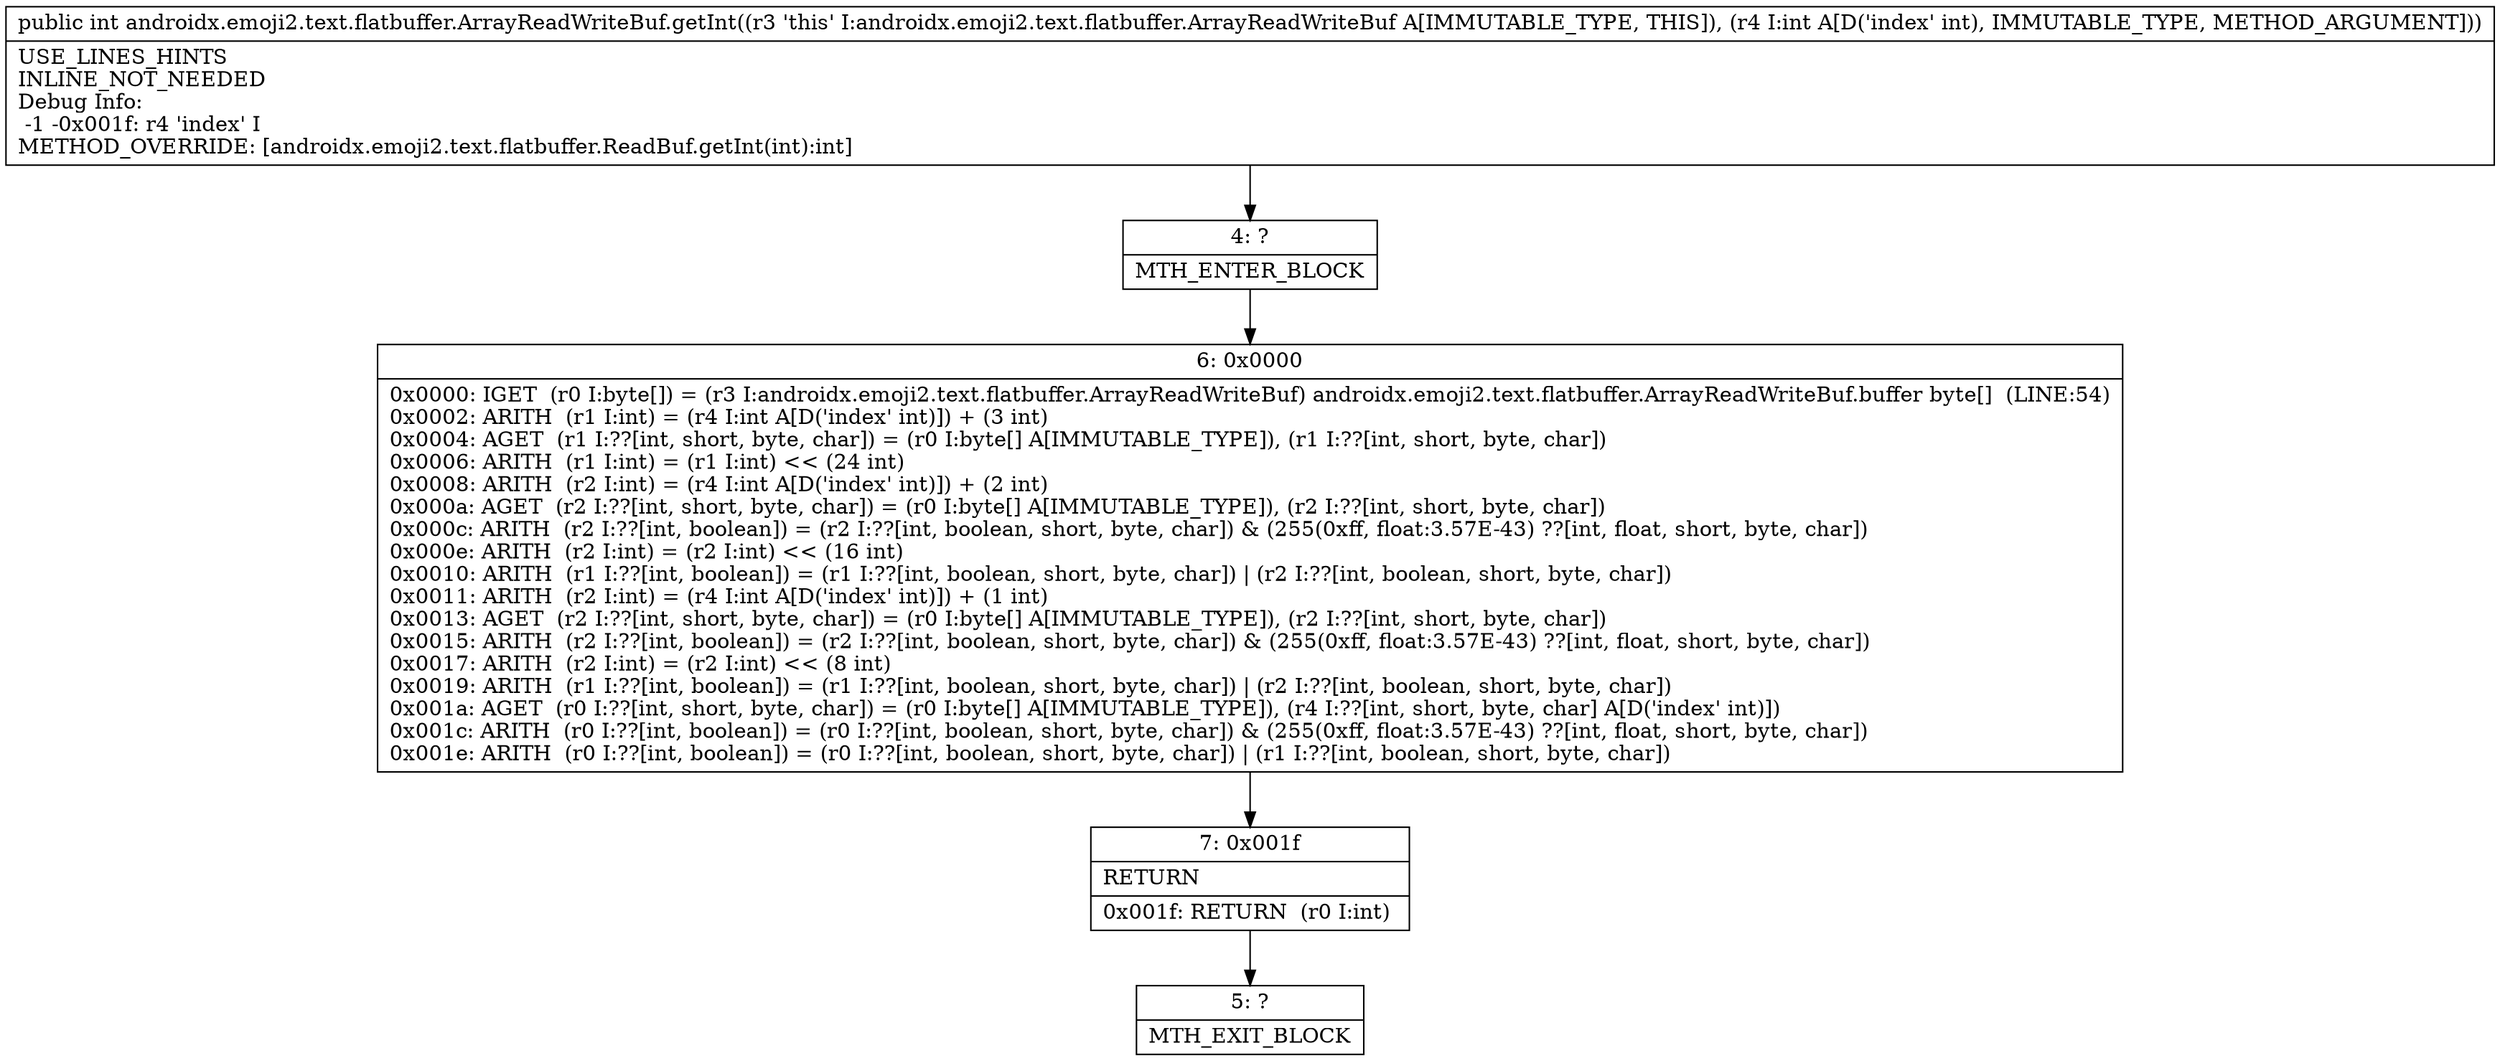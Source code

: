 digraph "CFG forandroidx.emoji2.text.flatbuffer.ArrayReadWriteBuf.getInt(I)I" {
Node_4 [shape=record,label="{4\:\ ?|MTH_ENTER_BLOCK\l}"];
Node_6 [shape=record,label="{6\:\ 0x0000|0x0000: IGET  (r0 I:byte[]) = (r3 I:androidx.emoji2.text.flatbuffer.ArrayReadWriteBuf) androidx.emoji2.text.flatbuffer.ArrayReadWriteBuf.buffer byte[]  (LINE:54)\l0x0002: ARITH  (r1 I:int) = (r4 I:int A[D('index' int)]) + (3 int) \l0x0004: AGET  (r1 I:??[int, short, byte, char]) = (r0 I:byte[] A[IMMUTABLE_TYPE]), (r1 I:??[int, short, byte, char]) \l0x0006: ARITH  (r1 I:int) = (r1 I:int) \<\< (24 int) \l0x0008: ARITH  (r2 I:int) = (r4 I:int A[D('index' int)]) + (2 int) \l0x000a: AGET  (r2 I:??[int, short, byte, char]) = (r0 I:byte[] A[IMMUTABLE_TYPE]), (r2 I:??[int, short, byte, char]) \l0x000c: ARITH  (r2 I:??[int, boolean]) = (r2 I:??[int, boolean, short, byte, char]) & (255(0xff, float:3.57E\-43) ??[int, float, short, byte, char]) \l0x000e: ARITH  (r2 I:int) = (r2 I:int) \<\< (16 int) \l0x0010: ARITH  (r1 I:??[int, boolean]) = (r1 I:??[int, boolean, short, byte, char]) \| (r2 I:??[int, boolean, short, byte, char]) \l0x0011: ARITH  (r2 I:int) = (r4 I:int A[D('index' int)]) + (1 int) \l0x0013: AGET  (r2 I:??[int, short, byte, char]) = (r0 I:byte[] A[IMMUTABLE_TYPE]), (r2 I:??[int, short, byte, char]) \l0x0015: ARITH  (r2 I:??[int, boolean]) = (r2 I:??[int, boolean, short, byte, char]) & (255(0xff, float:3.57E\-43) ??[int, float, short, byte, char]) \l0x0017: ARITH  (r2 I:int) = (r2 I:int) \<\< (8 int) \l0x0019: ARITH  (r1 I:??[int, boolean]) = (r1 I:??[int, boolean, short, byte, char]) \| (r2 I:??[int, boolean, short, byte, char]) \l0x001a: AGET  (r0 I:??[int, short, byte, char]) = (r0 I:byte[] A[IMMUTABLE_TYPE]), (r4 I:??[int, short, byte, char] A[D('index' int)]) \l0x001c: ARITH  (r0 I:??[int, boolean]) = (r0 I:??[int, boolean, short, byte, char]) & (255(0xff, float:3.57E\-43) ??[int, float, short, byte, char]) \l0x001e: ARITH  (r0 I:??[int, boolean]) = (r0 I:??[int, boolean, short, byte, char]) \| (r1 I:??[int, boolean, short, byte, char]) \l}"];
Node_7 [shape=record,label="{7\:\ 0x001f|RETURN\l|0x001f: RETURN  (r0 I:int) \l}"];
Node_5 [shape=record,label="{5\:\ ?|MTH_EXIT_BLOCK\l}"];
MethodNode[shape=record,label="{public int androidx.emoji2.text.flatbuffer.ArrayReadWriteBuf.getInt((r3 'this' I:androidx.emoji2.text.flatbuffer.ArrayReadWriteBuf A[IMMUTABLE_TYPE, THIS]), (r4 I:int A[D('index' int), IMMUTABLE_TYPE, METHOD_ARGUMENT]))  | USE_LINES_HINTS\lINLINE_NOT_NEEDED\lDebug Info:\l  \-1 \-0x001f: r4 'index' I\lMETHOD_OVERRIDE: [androidx.emoji2.text.flatbuffer.ReadBuf.getInt(int):int]\l}"];
MethodNode -> Node_4;Node_4 -> Node_6;
Node_6 -> Node_7;
Node_7 -> Node_5;
}

